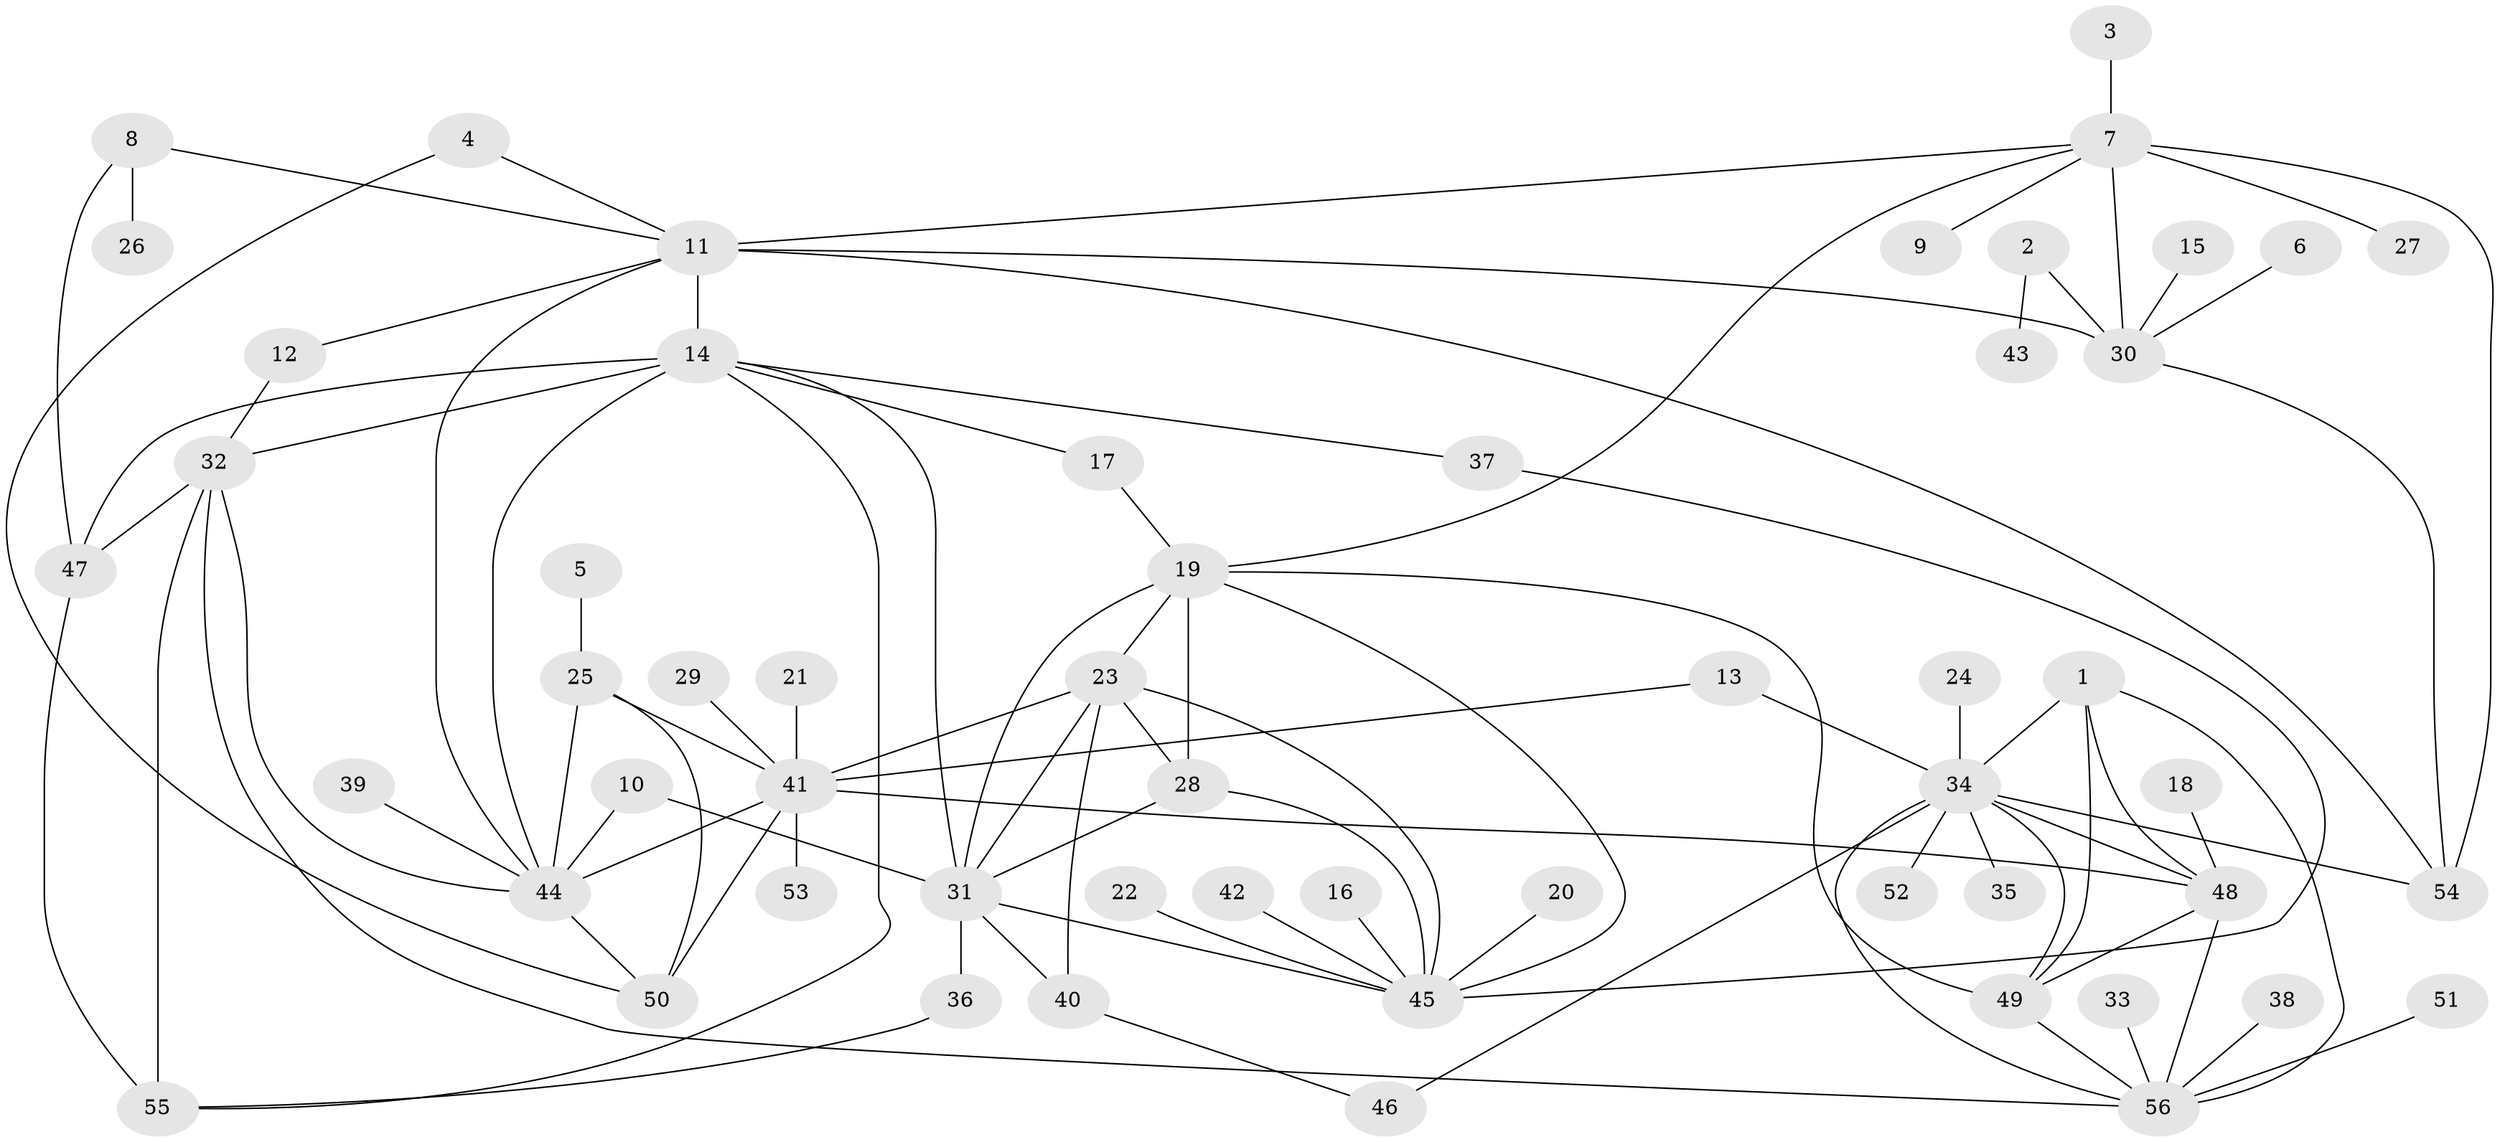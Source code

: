 // original degree distribution, {12: 0.018018018018018018, 10: 0.02702702702702703, 5: 0.04504504504504504, 8: 0.036036036036036036, 7: 0.05405405405405406, 9: 0.018018018018018018, 6: 0.009009009009009009, 11: 0.018018018018018018, 3: 0.05405405405405406, 2: 0.15315315315315314, 1: 0.5675675675675675}
// Generated by graph-tools (version 1.1) at 2025/02/03/09/25 03:02:38]
// undirected, 56 vertices, 93 edges
graph export_dot {
graph [start="1"]
  node [color=gray90,style=filled];
  1;
  2;
  3;
  4;
  5;
  6;
  7;
  8;
  9;
  10;
  11;
  12;
  13;
  14;
  15;
  16;
  17;
  18;
  19;
  20;
  21;
  22;
  23;
  24;
  25;
  26;
  27;
  28;
  29;
  30;
  31;
  32;
  33;
  34;
  35;
  36;
  37;
  38;
  39;
  40;
  41;
  42;
  43;
  44;
  45;
  46;
  47;
  48;
  49;
  50;
  51;
  52;
  53;
  54;
  55;
  56;
  1 -- 34 [weight=1.0];
  1 -- 48 [weight=1.0];
  1 -- 49 [weight=1.0];
  1 -- 56 [weight=1.0];
  2 -- 30 [weight=1.0];
  2 -- 43 [weight=1.0];
  3 -- 7 [weight=1.0];
  4 -- 11 [weight=1.0];
  4 -- 50 [weight=1.0];
  5 -- 25 [weight=1.0];
  6 -- 30 [weight=1.0];
  7 -- 9 [weight=1.0];
  7 -- 11 [weight=2.0];
  7 -- 19 [weight=1.0];
  7 -- 27 [weight=1.0];
  7 -- 30 [weight=2.0];
  7 -- 54 [weight=2.0];
  8 -- 11 [weight=1.0];
  8 -- 26 [weight=1.0];
  8 -- 47 [weight=1.0];
  10 -- 31 [weight=1.0];
  10 -- 44 [weight=1.0];
  11 -- 12 [weight=1.0];
  11 -- 14 [weight=1.0];
  11 -- 30 [weight=1.0];
  11 -- 44 [weight=1.0];
  11 -- 54 [weight=1.0];
  12 -- 32 [weight=1.0];
  13 -- 34 [weight=1.0];
  13 -- 41 [weight=1.0];
  14 -- 17 [weight=1.0];
  14 -- 31 [weight=1.0];
  14 -- 32 [weight=2.0];
  14 -- 37 [weight=1.0];
  14 -- 44 [weight=1.0];
  14 -- 47 [weight=1.0];
  14 -- 55 [weight=1.0];
  15 -- 30 [weight=1.0];
  16 -- 45 [weight=1.0];
  17 -- 19 [weight=1.0];
  18 -- 48 [weight=1.0];
  19 -- 23 [weight=1.0];
  19 -- 28 [weight=1.0];
  19 -- 31 [weight=1.0];
  19 -- 45 [weight=1.0];
  19 -- 49 [weight=1.0];
  20 -- 45 [weight=1.0];
  21 -- 41 [weight=1.0];
  22 -- 45 [weight=1.0];
  23 -- 28 [weight=1.0];
  23 -- 31 [weight=1.0];
  23 -- 40 [weight=1.0];
  23 -- 41 [weight=1.0];
  23 -- 45 [weight=1.0];
  24 -- 34 [weight=1.0];
  25 -- 41 [weight=2.0];
  25 -- 44 [weight=2.0];
  25 -- 50 [weight=2.0];
  28 -- 31 [weight=1.0];
  28 -- 45 [weight=1.0];
  29 -- 41 [weight=1.0];
  30 -- 54 [weight=1.0];
  31 -- 36 [weight=1.0];
  31 -- 40 [weight=1.0];
  31 -- 45 [weight=1.0];
  32 -- 44 [weight=1.0];
  32 -- 47 [weight=2.0];
  32 -- 55 [weight=2.0];
  32 -- 56 [weight=1.0];
  33 -- 56 [weight=1.0];
  34 -- 35 [weight=1.0];
  34 -- 46 [weight=1.0];
  34 -- 48 [weight=1.0];
  34 -- 49 [weight=1.0];
  34 -- 52 [weight=1.0];
  34 -- 54 [weight=1.0];
  34 -- 56 [weight=1.0];
  36 -- 55 [weight=1.0];
  37 -- 45 [weight=1.0];
  38 -- 56 [weight=1.0];
  39 -- 44 [weight=1.0];
  40 -- 46 [weight=1.0];
  41 -- 44 [weight=1.0];
  41 -- 48 [weight=1.0];
  41 -- 50 [weight=1.0];
  41 -- 53 [weight=1.0];
  42 -- 45 [weight=1.0];
  44 -- 50 [weight=1.0];
  47 -- 55 [weight=1.0];
  48 -- 49 [weight=1.0];
  48 -- 56 [weight=1.0];
  49 -- 56 [weight=1.0];
  51 -- 56 [weight=1.0];
}
